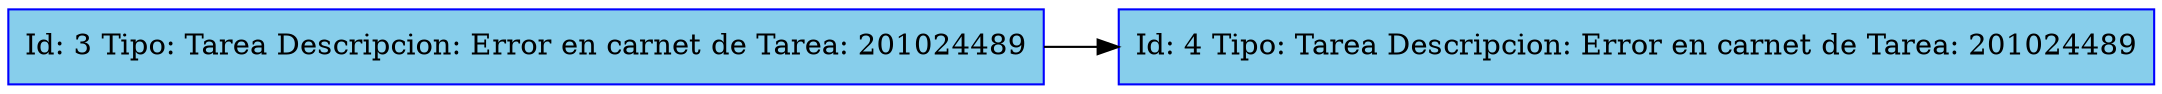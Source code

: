 digraph List {
rankdir=LR;
node [shape = record, color=blue , style=filled, fillcolor=skyblue];
3[label="Id: 3
 Tipo: Tarea
 Descripcion: Error en carnet de Tarea: 201024489",shape=record]
4[label="Id: 4
 Tipo: Tarea
 Descripcion: Error en carnet de Tarea: 201024489",shape=record]
3->4

}